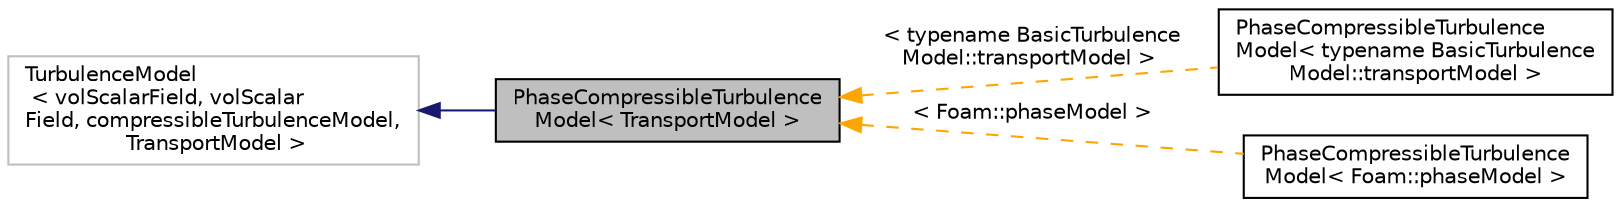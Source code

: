 digraph "PhaseCompressibleTurbulenceModel&lt; TransportModel &gt;"
{
  bgcolor="transparent";
  edge [fontname="Helvetica",fontsize="10",labelfontname="Helvetica",labelfontsize="10"];
  node [fontname="Helvetica",fontsize="10",shape=record];
  rankdir="LR";
  Node1 [label="PhaseCompressibleTurbulence\lModel\< TransportModel \>",height=0.2,width=0.4,color="black", fillcolor="grey75", style="filled", fontcolor="black"];
  Node2 -> Node1 [dir="back",color="midnightblue",fontsize="10",style="solid",fontname="Helvetica"];
  Node2 [label="TurbulenceModel   \l \< volScalarField, volScalar\lField, compressibleTurbulenceModel,\l TransportModel \>",height=0.2,width=0.4,color="grey75"];
  Node1 -> Node3 [dir="back",color="orange",fontsize="10",style="dashed",label=" \< typename BasicTurbulence\lModel::transportModel \>" ,fontname="Helvetica"];
  Node3 [label="PhaseCompressibleTurbulence\lModel\< typename BasicTurbulence\lModel::transportModel \>",height=0.2,width=0.4,color="black",URL="$a01837.html"];
  Node1 -> Node4 [dir="back",color="orange",fontsize="10",style="dashed",label=" \< Foam::phaseModel \>" ,fontname="Helvetica"];
  Node4 [label="PhaseCompressibleTurbulence\lModel\< Foam::phaseModel \>",height=0.2,width=0.4,color="black",URL="$a01837.html"];
}
